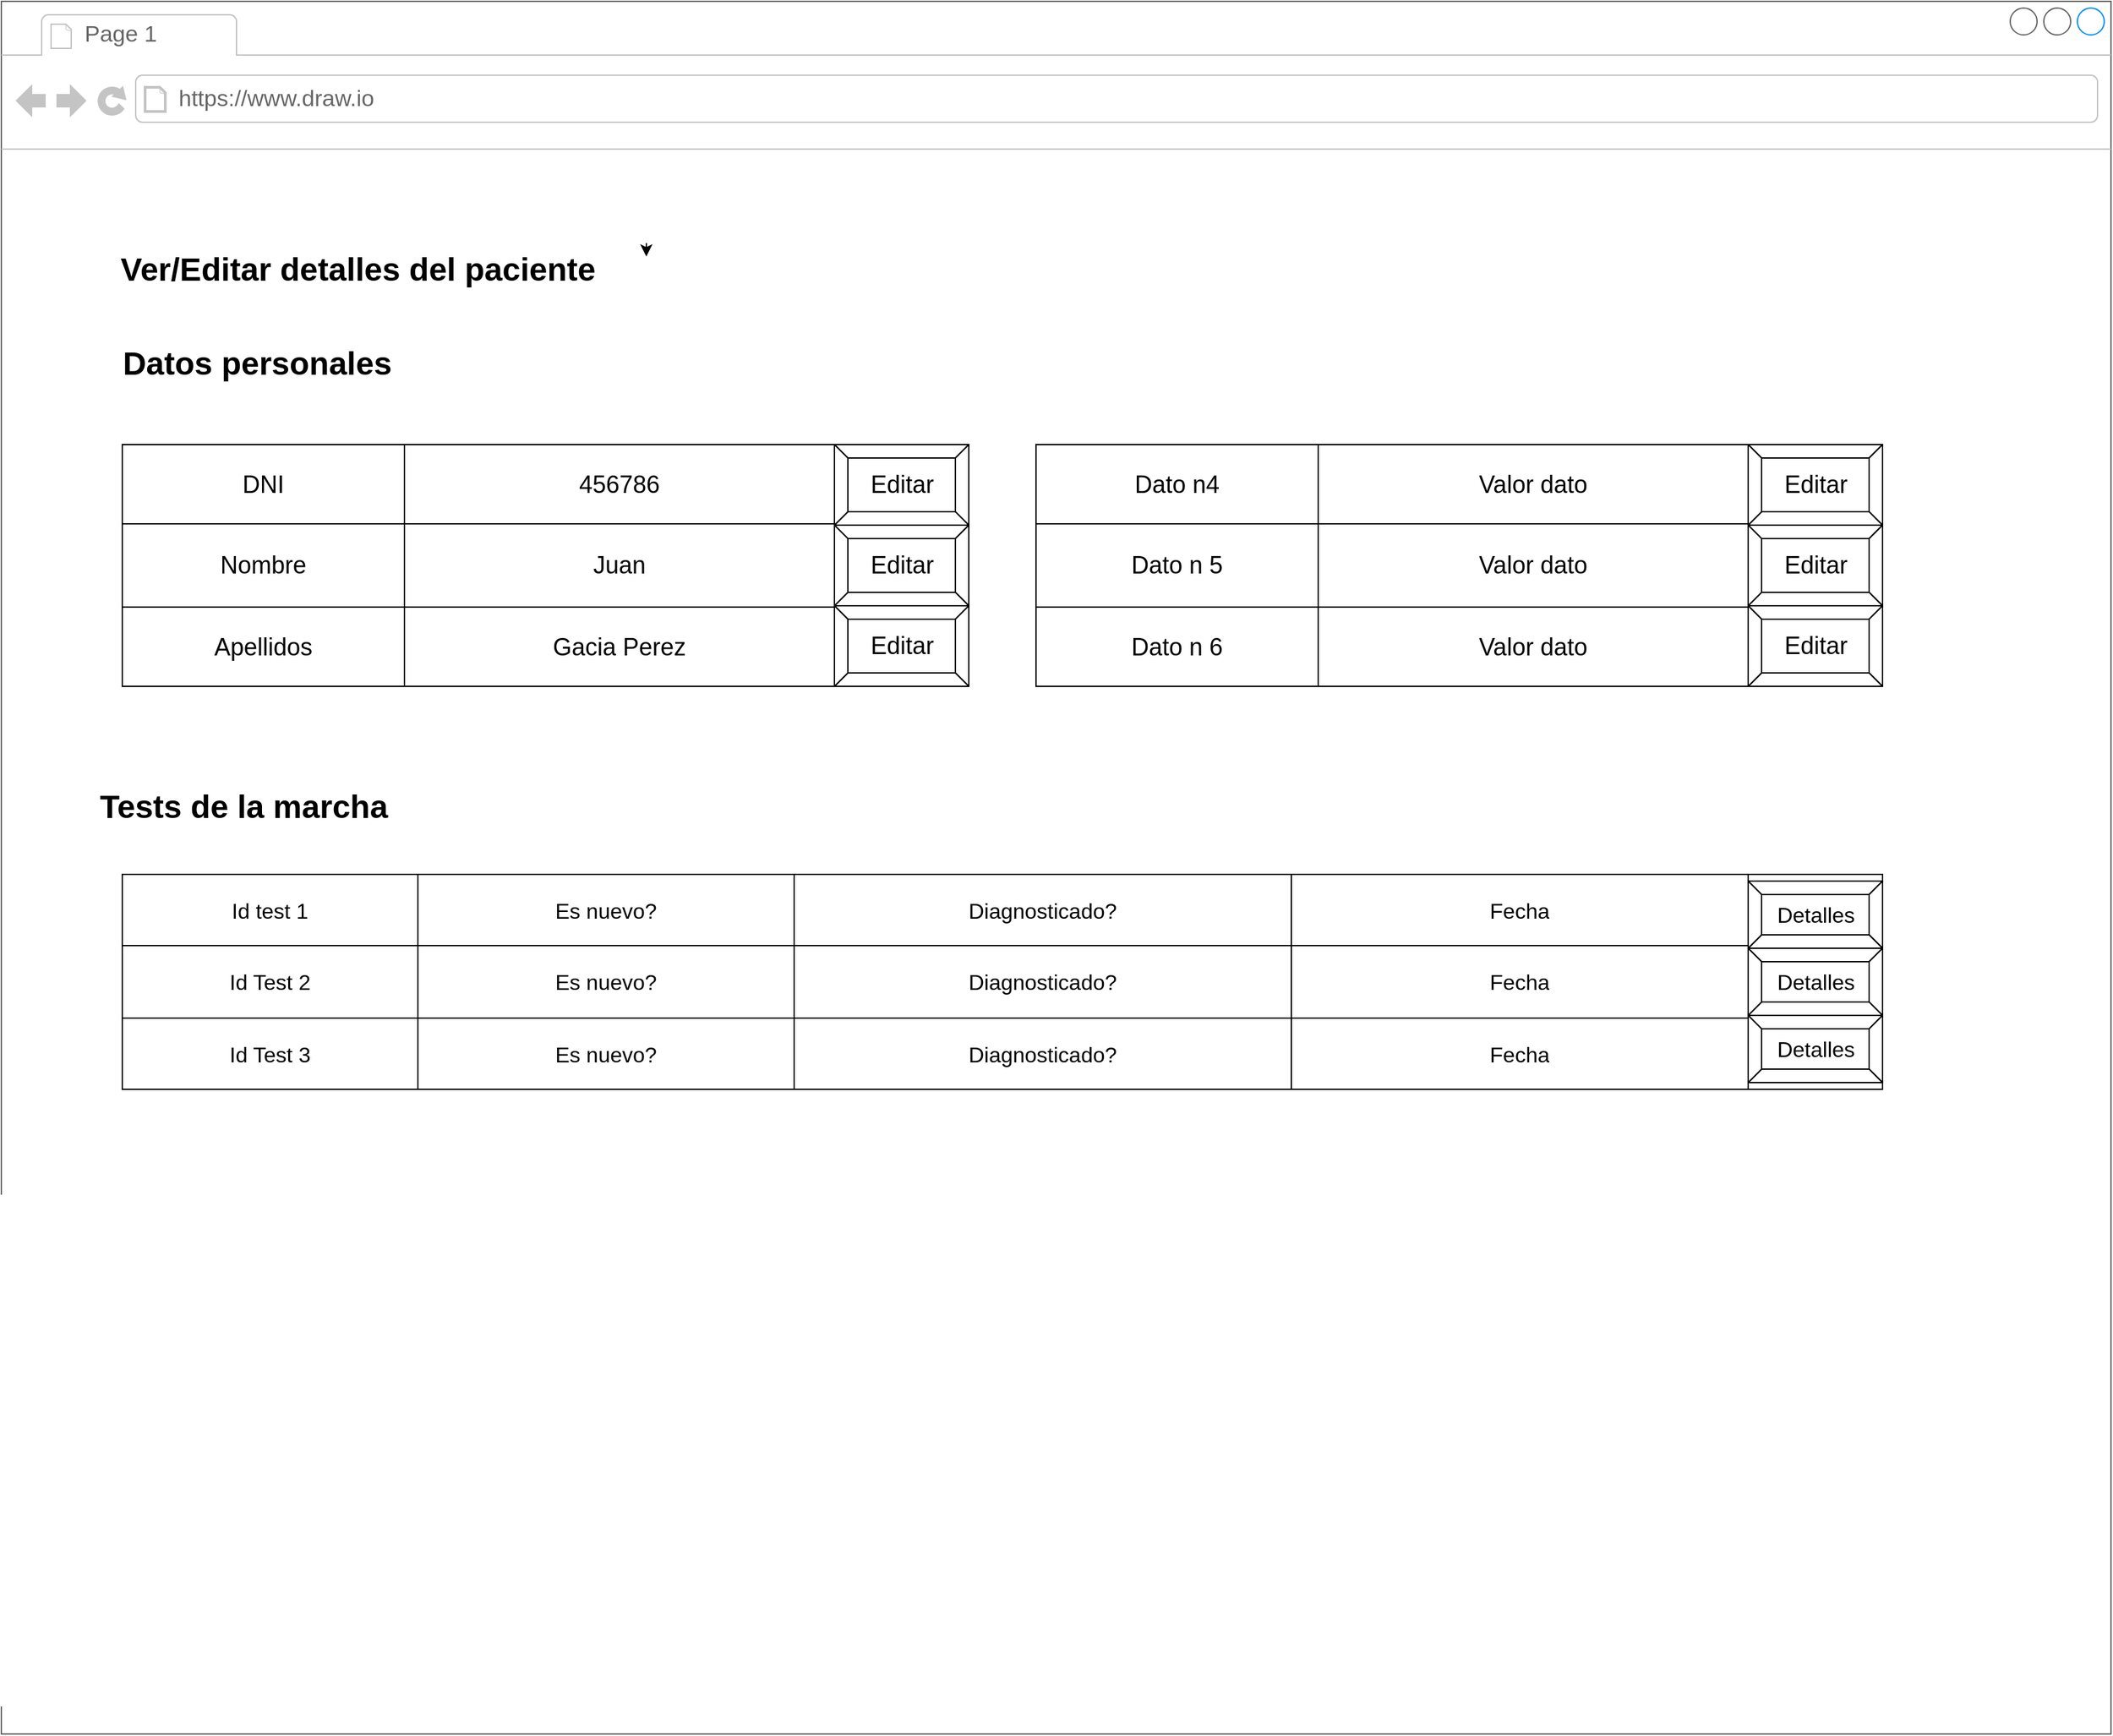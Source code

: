 <mxfile version="16.5.0" type="github">
  <diagram id="GlNpoR65qKVSwg_ja5b7" name="Page-1">
    <mxGraphModel dx="1530" dy="1064" grid="1" gridSize="10" guides="1" tooltips="1" connect="1" arrows="1" fold="1" page="1" pageScale="1" pageWidth="827" pageHeight="1169" math="0" shadow="0">
      <root>
        <mxCell id="0" />
        <mxCell id="1" parent="0" />
        <mxCell id="l-w22jun4BVGwJeJByUf-1" value="" style="strokeWidth=1;shadow=0;dashed=0;align=center;html=1;shape=mxgraph.mockup.containers.browserWindow;rSize=0;strokeColor=#666666;strokeColor2=#008cff;strokeColor3=#c4c4c4;mainText=,;recursiveResize=0;" parent="1" vertex="1">
          <mxGeometry x="590" y="90" width="1570" height="1290" as="geometry" />
        </mxCell>
        <mxCell id="l-w22jun4BVGwJeJByUf-2" value="Page 1" style="strokeWidth=1;shadow=0;dashed=0;align=center;html=1;shape=mxgraph.mockup.containers.anchor;fontSize=17;fontColor=#666666;align=left;" parent="l-w22jun4BVGwJeJByUf-1" vertex="1">
          <mxGeometry x="60" y="12" width="110" height="26" as="geometry" />
        </mxCell>
        <mxCell id="l-w22jun4BVGwJeJByUf-3" value="https://www.draw.io" style="strokeWidth=1;shadow=0;dashed=0;align=center;html=1;shape=mxgraph.mockup.containers.anchor;rSize=0;fontSize=17;fontColor=#666666;align=left;" parent="l-w22jun4BVGwJeJByUf-1" vertex="1">
          <mxGeometry x="130" y="60" width="250" height="26" as="geometry" />
        </mxCell>
        <mxCell id="l-w22jun4BVGwJeJByUf-4" value="Ver/Editar detalles del paciente" style="text;strokeColor=none;fillColor=none;html=1;fontSize=24;fontStyle=1;verticalAlign=middle;align=center;" parent="l-w22jun4BVGwJeJByUf-1" vertex="1">
          <mxGeometry x="50" y="180" width="430" height="40" as="geometry" />
        </mxCell>
        <mxCell id="l-w22jun4BVGwJeJByUf-5" style="edgeStyle=orthogonalEdgeStyle;rounded=0;orthogonalLoop=1;jettySize=auto;html=1;exitX=1;exitY=0;exitDx=0;exitDy=0;entryX=1;entryY=0.25;entryDx=0;entryDy=0;" parent="l-w22jun4BVGwJeJByUf-1" source="l-w22jun4BVGwJeJByUf-4" target="l-w22jun4BVGwJeJByUf-4" edge="1">
          <mxGeometry relative="1" as="geometry" />
        </mxCell>
        <mxCell id="l-w22jun4BVGwJeJByUf-20" value="" style="shape=table;html=1;whiteSpace=wrap;startSize=0;container=1;collapsible=0;childLayout=tableLayout;fontSize=18;" parent="l-w22jun4BVGwJeJByUf-1" vertex="1">
          <mxGeometry x="90" y="330" width="630" height="180" as="geometry" />
        </mxCell>
        <mxCell id="l-w22jun4BVGwJeJByUf-21" value="" style="shape=tableRow;horizontal=0;startSize=0;swimlaneHead=0;swimlaneBody=0;top=0;left=0;bottom=0;right=0;collapsible=0;dropTarget=0;fillColor=none;points=[[0,0.5],[1,0.5]];portConstraint=eastwest;fontSize=18;" parent="l-w22jun4BVGwJeJByUf-20" vertex="1">
          <mxGeometry width="630" height="59" as="geometry" />
        </mxCell>
        <mxCell id="l-w22jun4BVGwJeJByUf-22" value="DNI" style="shape=partialRectangle;html=1;whiteSpace=wrap;connectable=0;fillColor=none;top=0;left=0;bottom=0;right=0;overflow=hidden;fontSize=18;" parent="l-w22jun4BVGwJeJByUf-21" vertex="1">
          <mxGeometry width="210" height="59" as="geometry">
            <mxRectangle width="210" height="59" as="alternateBounds" />
          </mxGeometry>
        </mxCell>
        <mxCell id="l-w22jun4BVGwJeJByUf-23" value="456786" style="shape=partialRectangle;html=1;whiteSpace=wrap;connectable=0;fillColor=none;top=0;left=0;bottom=0;right=0;overflow=hidden;fontSize=18;" parent="l-w22jun4BVGwJeJByUf-21" vertex="1">
          <mxGeometry x="210" width="320" height="59" as="geometry">
            <mxRectangle width="320" height="59" as="alternateBounds" />
          </mxGeometry>
        </mxCell>
        <mxCell id="l-w22jun4BVGwJeJByUf-24" value="" style="shape=partialRectangle;html=1;whiteSpace=wrap;connectable=0;fillColor=none;top=0;left=0;bottom=0;right=0;overflow=hidden;fontSize=18;" parent="l-w22jun4BVGwJeJByUf-21" vertex="1">
          <mxGeometry x="530" width="100" height="59" as="geometry">
            <mxRectangle width="100" height="59" as="alternateBounds" />
          </mxGeometry>
        </mxCell>
        <mxCell id="l-w22jun4BVGwJeJByUf-25" value="" style="shape=tableRow;horizontal=0;startSize=0;swimlaneHead=0;swimlaneBody=0;top=0;left=0;bottom=0;right=0;collapsible=0;dropTarget=0;fillColor=none;points=[[0,0.5],[1,0.5]];portConstraint=eastwest;fontSize=18;" parent="l-w22jun4BVGwJeJByUf-20" vertex="1">
          <mxGeometry y="59" width="630" height="62" as="geometry" />
        </mxCell>
        <mxCell id="l-w22jun4BVGwJeJByUf-26" value="Nombre" style="shape=partialRectangle;html=1;whiteSpace=wrap;connectable=0;fillColor=none;top=0;left=0;bottom=0;right=0;overflow=hidden;fontSize=18;" parent="l-w22jun4BVGwJeJByUf-25" vertex="1">
          <mxGeometry width="210" height="62" as="geometry">
            <mxRectangle width="210" height="62" as="alternateBounds" />
          </mxGeometry>
        </mxCell>
        <mxCell id="l-w22jun4BVGwJeJByUf-27" value="Juan" style="shape=partialRectangle;html=1;whiteSpace=wrap;connectable=0;fillColor=none;top=0;left=0;bottom=0;right=0;overflow=hidden;fontSize=18;" parent="l-w22jun4BVGwJeJByUf-25" vertex="1">
          <mxGeometry x="210" width="320" height="62" as="geometry">
            <mxRectangle width="320" height="62" as="alternateBounds" />
          </mxGeometry>
        </mxCell>
        <mxCell id="l-w22jun4BVGwJeJByUf-28" value="" style="shape=partialRectangle;html=1;whiteSpace=wrap;connectable=0;fillColor=none;top=0;left=0;bottom=0;right=0;overflow=hidden;fontSize=18;" parent="l-w22jun4BVGwJeJByUf-25" vertex="1">
          <mxGeometry x="530" width="100" height="62" as="geometry">
            <mxRectangle width="100" height="62" as="alternateBounds" />
          </mxGeometry>
        </mxCell>
        <mxCell id="l-w22jun4BVGwJeJByUf-29" value="" style="shape=tableRow;horizontal=0;startSize=0;swimlaneHead=0;swimlaneBody=0;top=0;left=0;bottom=0;right=0;collapsible=0;dropTarget=0;fillColor=none;points=[[0,0.5],[1,0.5]];portConstraint=eastwest;fontSize=18;" parent="l-w22jun4BVGwJeJByUf-20" vertex="1">
          <mxGeometry y="121" width="630" height="59" as="geometry" />
        </mxCell>
        <mxCell id="l-w22jun4BVGwJeJByUf-30" value="Apellidos" style="shape=partialRectangle;html=1;whiteSpace=wrap;connectable=0;fillColor=none;top=0;left=0;bottom=0;right=0;overflow=hidden;fontSize=18;" parent="l-w22jun4BVGwJeJByUf-29" vertex="1">
          <mxGeometry width="210" height="59" as="geometry">
            <mxRectangle width="210" height="59" as="alternateBounds" />
          </mxGeometry>
        </mxCell>
        <mxCell id="l-w22jun4BVGwJeJByUf-31" value="Gacia Perez" style="shape=partialRectangle;html=1;whiteSpace=wrap;connectable=0;fillColor=none;top=0;left=0;bottom=0;right=0;overflow=hidden;fontSize=18;" parent="l-w22jun4BVGwJeJByUf-29" vertex="1">
          <mxGeometry x="210" width="320" height="59" as="geometry">
            <mxRectangle width="320" height="59" as="alternateBounds" />
          </mxGeometry>
        </mxCell>
        <mxCell id="l-w22jun4BVGwJeJByUf-32" value="&lt;span style=&quot;color: rgba(0 , 0 , 0 , 0) ; font-family: monospace ; font-size: 0px&quot;&gt;%3CmxGraphModel%3E%3Croot%3E%3CmxCell%20id%3D%220%22%2F%3E%3CmxCell%20id%3D%221%22%20parent%3D%220%22%2F%3E%3CmxCell%20id%3D%222%22%20value%3D%22Editar%22%20style%3D%22labelPosition%3Dcenter%3BverticalLabelPosition%3Dmiddle%3Balign%3Dcenter%3Bhtml%3D1%3Bshape%3Dmxgraph.basic.button%3Bdx%3D10%3BfontSize%3D18%3B%22%20vertex%3D%221%22%20parent%3D%221%22%3E%3CmxGeometry%20x%3D%22420%22%20y%3D%22380%22%20width%3D%22100%22%20height%3D%2260%22%20as%3D%22geometry%22%2F%3E%3C%2FmxCell%3E%3C%2Froot%3E%3C%2FmxGraphModel%3E&lt;/span&gt;" style="shape=partialRectangle;html=1;whiteSpace=wrap;connectable=0;fillColor=none;top=0;left=0;bottom=0;right=0;overflow=hidden;pointerEvents=1;fontSize=18;" parent="l-w22jun4BVGwJeJByUf-29" vertex="1">
          <mxGeometry x="530" width="100" height="59" as="geometry">
            <mxRectangle width="100" height="59" as="alternateBounds" />
          </mxGeometry>
        </mxCell>
        <mxCell id="l-w22jun4BVGwJeJByUf-33" value="Datos personales" style="text;strokeColor=none;fillColor=none;html=1;fontSize=24;fontStyle=1;verticalAlign=middle;align=center;" parent="l-w22jun4BVGwJeJByUf-1" vertex="1">
          <mxGeometry x="70" y="250" width="240" height="40" as="geometry" />
        </mxCell>
        <mxCell id="l-w22jun4BVGwJeJByUf-34" value="Editar" style="labelPosition=center;verticalLabelPosition=middle;align=center;html=1;shape=mxgraph.basic.button;dx=10;fontSize=18;" parent="l-w22jun4BVGwJeJByUf-1" vertex="1">
          <mxGeometry x="620" y="330" width="100" height="60" as="geometry" />
        </mxCell>
        <mxCell id="l-w22jun4BVGwJeJByUf-55" value="Editar" style="labelPosition=center;verticalLabelPosition=middle;align=center;html=1;shape=mxgraph.basic.button;dx=10;fontSize=18;" parent="l-w22jun4BVGwJeJByUf-1" vertex="1">
          <mxGeometry x="620" y="390" width="100" height="60" as="geometry" />
        </mxCell>
        <mxCell id="l-w22jun4BVGwJeJByUf-56" value="Editar" style="labelPosition=center;verticalLabelPosition=middle;align=center;html=1;shape=mxgraph.basic.button;dx=10;fontSize=18;" parent="l-w22jun4BVGwJeJByUf-1" vertex="1">
          <mxGeometry x="620" y="450" width="100" height="60" as="geometry" />
        </mxCell>
        <mxCell id="l-w22jun4BVGwJeJByUf-57" value="" style="shape=table;html=1;whiteSpace=wrap;startSize=0;container=1;collapsible=0;childLayout=tableLayout;fontSize=18;" parent="l-w22jun4BVGwJeJByUf-1" vertex="1">
          <mxGeometry x="770" y="330" width="630" height="180" as="geometry" />
        </mxCell>
        <mxCell id="l-w22jun4BVGwJeJByUf-58" value="" style="shape=tableRow;horizontal=0;startSize=0;swimlaneHead=0;swimlaneBody=0;top=0;left=0;bottom=0;right=0;collapsible=0;dropTarget=0;fillColor=none;points=[[0,0.5],[1,0.5]];portConstraint=eastwest;fontSize=18;" parent="l-w22jun4BVGwJeJByUf-57" vertex="1">
          <mxGeometry width="630" height="59" as="geometry" />
        </mxCell>
        <mxCell id="l-w22jun4BVGwJeJByUf-59" value="Dato n4" style="shape=partialRectangle;html=1;whiteSpace=wrap;connectable=0;fillColor=none;top=0;left=0;bottom=0;right=0;overflow=hidden;fontSize=18;" parent="l-w22jun4BVGwJeJByUf-58" vertex="1">
          <mxGeometry width="210" height="59" as="geometry">
            <mxRectangle width="210" height="59" as="alternateBounds" />
          </mxGeometry>
        </mxCell>
        <mxCell id="l-w22jun4BVGwJeJByUf-60" value="Valor dato" style="shape=partialRectangle;html=1;whiteSpace=wrap;connectable=0;fillColor=none;top=0;left=0;bottom=0;right=0;overflow=hidden;fontSize=18;" parent="l-w22jun4BVGwJeJByUf-58" vertex="1">
          <mxGeometry x="210" width="320" height="59" as="geometry">
            <mxRectangle width="320" height="59" as="alternateBounds" />
          </mxGeometry>
        </mxCell>
        <mxCell id="l-w22jun4BVGwJeJByUf-61" value="" style="shape=partialRectangle;html=1;whiteSpace=wrap;connectable=0;fillColor=none;top=0;left=0;bottom=0;right=0;overflow=hidden;fontSize=18;" parent="l-w22jun4BVGwJeJByUf-58" vertex="1">
          <mxGeometry x="530" width="100" height="59" as="geometry">
            <mxRectangle width="100" height="59" as="alternateBounds" />
          </mxGeometry>
        </mxCell>
        <mxCell id="l-w22jun4BVGwJeJByUf-62" value="" style="shape=tableRow;horizontal=0;startSize=0;swimlaneHead=0;swimlaneBody=0;top=0;left=0;bottom=0;right=0;collapsible=0;dropTarget=0;fillColor=none;points=[[0,0.5],[1,0.5]];portConstraint=eastwest;fontSize=18;" parent="l-w22jun4BVGwJeJByUf-57" vertex="1">
          <mxGeometry y="59" width="630" height="62" as="geometry" />
        </mxCell>
        <mxCell id="l-w22jun4BVGwJeJByUf-63" value="Dato n 5" style="shape=partialRectangle;html=1;whiteSpace=wrap;connectable=0;fillColor=none;top=0;left=0;bottom=0;right=0;overflow=hidden;fontSize=18;" parent="l-w22jun4BVGwJeJByUf-62" vertex="1">
          <mxGeometry width="210" height="62" as="geometry">
            <mxRectangle width="210" height="62" as="alternateBounds" />
          </mxGeometry>
        </mxCell>
        <mxCell id="l-w22jun4BVGwJeJByUf-64" value="Valor dato" style="shape=partialRectangle;html=1;whiteSpace=wrap;connectable=0;fillColor=none;top=0;left=0;bottom=0;right=0;overflow=hidden;fontSize=18;" parent="l-w22jun4BVGwJeJByUf-62" vertex="1">
          <mxGeometry x="210" width="320" height="62" as="geometry">
            <mxRectangle width="320" height="62" as="alternateBounds" />
          </mxGeometry>
        </mxCell>
        <mxCell id="l-w22jun4BVGwJeJByUf-65" value="" style="shape=partialRectangle;html=1;whiteSpace=wrap;connectable=0;fillColor=none;top=0;left=0;bottom=0;right=0;overflow=hidden;fontSize=18;" parent="l-w22jun4BVGwJeJByUf-62" vertex="1">
          <mxGeometry x="530" width="100" height="62" as="geometry">
            <mxRectangle width="100" height="62" as="alternateBounds" />
          </mxGeometry>
        </mxCell>
        <mxCell id="l-w22jun4BVGwJeJByUf-66" value="" style="shape=tableRow;horizontal=0;startSize=0;swimlaneHead=0;swimlaneBody=0;top=0;left=0;bottom=0;right=0;collapsible=0;dropTarget=0;fillColor=none;points=[[0,0.5],[1,0.5]];portConstraint=eastwest;fontSize=18;" parent="l-w22jun4BVGwJeJByUf-57" vertex="1">
          <mxGeometry y="121" width="630" height="59" as="geometry" />
        </mxCell>
        <mxCell id="l-w22jun4BVGwJeJByUf-67" value="Dato n 6" style="shape=partialRectangle;html=1;whiteSpace=wrap;connectable=0;fillColor=none;top=0;left=0;bottom=0;right=0;overflow=hidden;fontSize=18;" parent="l-w22jun4BVGwJeJByUf-66" vertex="1">
          <mxGeometry width="210" height="59" as="geometry">
            <mxRectangle width="210" height="59" as="alternateBounds" />
          </mxGeometry>
        </mxCell>
        <mxCell id="l-w22jun4BVGwJeJByUf-68" value="Valor dato" style="shape=partialRectangle;html=1;whiteSpace=wrap;connectable=0;fillColor=none;top=0;left=0;bottom=0;right=0;overflow=hidden;fontSize=18;" parent="l-w22jun4BVGwJeJByUf-66" vertex="1">
          <mxGeometry x="210" width="320" height="59" as="geometry">
            <mxRectangle width="320" height="59" as="alternateBounds" />
          </mxGeometry>
        </mxCell>
        <mxCell id="l-w22jun4BVGwJeJByUf-69" value="&lt;span style=&quot;color: rgba(0 , 0 , 0 , 0) ; font-family: monospace ; font-size: 0px&quot;&gt;%3CmxGraphModel%3E%3Croot%3E%3CmxCell%20id%3D%220%22%2F%3E%3CmxCell%20id%3D%221%22%20parent%3D%220%22%2F%3E%3CmxCell%20id%3D%222%22%20value%3D%22Editar%22%20style%3D%22labelPosition%3Dcenter%3BverticalLabelPosition%3Dmiddle%3Balign%3Dcenter%3Bhtml%3D1%3Bshape%3Dmxgraph.basic.button%3Bdx%3D10%3BfontSize%3D18%3B%22%20vertex%3D%221%22%20parent%3D%221%22%3E%3CmxGeometry%20x%3D%22420%22%20y%3D%22380%22%20width%3D%22100%22%20height%3D%2260%22%20as%3D%22geometry%22%2F%3E%3C%2FmxCell%3E%3C%2Froot%3E%3C%2FmxGraphModel%3E&lt;/span&gt;" style="shape=partialRectangle;html=1;whiteSpace=wrap;connectable=0;fillColor=none;top=0;left=0;bottom=0;right=0;overflow=hidden;pointerEvents=1;fontSize=18;" parent="l-w22jun4BVGwJeJByUf-66" vertex="1">
          <mxGeometry x="530" width="100" height="59" as="geometry">
            <mxRectangle width="100" height="59" as="alternateBounds" />
          </mxGeometry>
        </mxCell>
        <mxCell id="l-w22jun4BVGwJeJByUf-70" value="Editar" style="labelPosition=center;verticalLabelPosition=middle;align=center;html=1;shape=mxgraph.basic.button;dx=10;fontSize=18;" parent="l-w22jun4BVGwJeJByUf-1" vertex="1">
          <mxGeometry x="1300" y="330" width="100" height="60" as="geometry" />
        </mxCell>
        <mxCell id="l-w22jun4BVGwJeJByUf-71" value="Editar" style="labelPosition=center;verticalLabelPosition=middle;align=center;html=1;shape=mxgraph.basic.button;dx=10;fontSize=18;" parent="l-w22jun4BVGwJeJByUf-1" vertex="1">
          <mxGeometry x="1300" y="390" width="100" height="60" as="geometry" />
        </mxCell>
        <mxCell id="l-w22jun4BVGwJeJByUf-72" value="Editar" style="labelPosition=center;verticalLabelPosition=middle;align=center;html=1;shape=mxgraph.basic.button;dx=10;fontSize=18;" parent="l-w22jun4BVGwJeJByUf-1" vertex="1">
          <mxGeometry x="1300" y="450" width="100" height="60" as="geometry" />
        </mxCell>
        <mxCell id="oyDt2zAMzGwHhHECyMGo-1" value="Tests de la marcha" style="text;strokeColor=none;fillColor=none;html=1;fontSize=24;fontStyle=1;verticalAlign=middle;align=center;" parent="l-w22jun4BVGwJeJByUf-1" vertex="1">
          <mxGeometry x="70" y="580" width="220" height="40" as="geometry" />
        </mxCell>
        <mxCell id="oyDt2zAMzGwHhHECyMGo-2" value="" style="shape=table;html=1;whiteSpace=wrap;startSize=0;container=1;collapsible=0;childLayout=tableLayout;" parent="l-w22jun4BVGwJeJByUf-1" vertex="1">
          <mxGeometry x="90" y="650" width="1310" height="160" as="geometry" />
        </mxCell>
        <mxCell id="oyDt2zAMzGwHhHECyMGo-3" value="" style="shape=tableRow;horizontal=0;startSize=0;swimlaneHead=0;swimlaneBody=0;top=0;left=0;bottom=0;right=0;collapsible=0;dropTarget=0;fillColor=none;points=[[0,0.5],[1,0.5]];portConstraint=eastwest;" parent="oyDt2zAMzGwHhHECyMGo-2" vertex="1">
          <mxGeometry width="1310" height="53" as="geometry" />
        </mxCell>
        <mxCell id="oyDt2zAMzGwHhHECyMGo-4" value="&lt;font style=&quot;font-size: 16px&quot;&gt;Id test 1&lt;/font&gt;" style="shape=partialRectangle;html=1;whiteSpace=wrap;connectable=0;fillColor=none;top=0;left=0;bottom=0;right=0;overflow=hidden;" parent="oyDt2zAMzGwHhHECyMGo-3" vertex="1">
          <mxGeometry width="220" height="53" as="geometry">
            <mxRectangle width="220" height="53" as="alternateBounds" />
          </mxGeometry>
        </mxCell>
        <mxCell id="oyDt2zAMzGwHhHECyMGo-6" value="&lt;font style=&quot;font-size: 16px&quot;&gt;Es nuevo?&lt;/font&gt;" style="shape=partialRectangle;html=1;whiteSpace=wrap;connectable=0;fillColor=none;top=0;left=0;bottom=0;right=0;overflow=hidden;" parent="oyDt2zAMzGwHhHECyMGo-3" vertex="1">
          <mxGeometry x="220" width="280" height="53" as="geometry">
            <mxRectangle width="280" height="53" as="alternateBounds" />
          </mxGeometry>
        </mxCell>
        <mxCell id="w3fxoEsj4uzUZ0huqSAY-7" value="&lt;font style=&quot;font-size: 16px&quot;&gt;Diagnosticado?&lt;/font&gt;" style="shape=partialRectangle;html=1;whiteSpace=wrap;connectable=0;fillColor=none;top=0;left=0;bottom=0;right=0;overflow=hidden;" parent="oyDt2zAMzGwHhHECyMGo-3" vertex="1">
          <mxGeometry x="500" width="370" height="53" as="geometry">
            <mxRectangle width="370" height="53" as="alternateBounds" />
          </mxGeometry>
        </mxCell>
        <mxCell id="w3fxoEsj4uzUZ0huqSAY-10" value="&lt;font style=&quot;font-size: 16px&quot;&gt;Fecha&lt;/font&gt;" style="shape=partialRectangle;html=1;whiteSpace=wrap;connectable=0;fillColor=none;top=0;left=0;bottom=0;right=0;overflow=hidden;" parent="oyDt2zAMzGwHhHECyMGo-3" vertex="1">
          <mxGeometry x="870" width="340" height="53" as="geometry">
            <mxRectangle width="340" height="53" as="alternateBounds" />
          </mxGeometry>
        </mxCell>
        <mxCell id="w3fxoEsj4uzUZ0huqSAY-13" style="shape=partialRectangle;html=1;whiteSpace=wrap;connectable=0;fillColor=none;top=0;left=0;bottom=0;right=0;overflow=hidden;" parent="oyDt2zAMzGwHhHECyMGo-3" vertex="1">
          <mxGeometry x="1210" width="100" height="53" as="geometry">
            <mxRectangle width="100" height="53" as="alternateBounds" />
          </mxGeometry>
        </mxCell>
        <mxCell id="oyDt2zAMzGwHhHECyMGo-7" value="" style="shape=tableRow;horizontal=0;startSize=0;swimlaneHead=0;swimlaneBody=0;top=0;left=0;bottom=0;right=0;collapsible=0;dropTarget=0;fillColor=none;points=[[0,0.5],[1,0.5]];portConstraint=eastwest;" parent="oyDt2zAMzGwHhHECyMGo-2" vertex="1">
          <mxGeometry y="53" width="1310" height="54" as="geometry" />
        </mxCell>
        <mxCell id="oyDt2zAMzGwHhHECyMGo-8" value="&lt;font style=&quot;font-size: 16px&quot;&gt;Id Test 2&lt;/font&gt;" style="shape=partialRectangle;html=1;whiteSpace=wrap;connectable=0;fillColor=none;top=0;left=0;bottom=0;right=0;overflow=hidden;" parent="oyDt2zAMzGwHhHECyMGo-7" vertex="1">
          <mxGeometry width="220" height="54" as="geometry">
            <mxRectangle width="220" height="54" as="alternateBounds" />
          </mxGeometry>
        </mxCell>
        <mxCell id="oyDt2zAMzGwHhHECyMGo-10" value="&lt;font style=&quot;font-size: 16px&quot;&gt;Es nuevo?&lt;/font&gt;" style="shape=partialRectangle;html=1;whiteSpace=wrap;connectable=0;fillColor=none;top=0;left=0;bottom=0;right=0;overflow=hidden;" parent="oyDt2zAMzGwHhHECyMGo-7" vertex="1">
          <mxGeometry x="220" width="280" height="54" as="geometry">
            <mxRectangle width="280" height="54" as="alternateBounds" />
          </mxGeometry>
        </mxCell>
        <mxCell id="w3fxoEsj4uzUZ0huqSAY-8" value="&lt;font style=&quot;font-size: 16px&quot;&gt;Diagnosticado?&lt;/font&gt;" style="shape=partialRectangle;html=1;whiteSpace=wrap;connectable=0;fillColor=none;top=0;left=0;bottom=0;right=0;overflow=hidden;" parent="oyDt2zAMzGwHhHECyMGo-7" vertex="1">
          <mxGeometry x="500" width="370" height="54" as="geometry">
            <mxRectangle width="370" height="54" as="alternateBounds" />
          </mxGeometry>
        </mxCell>
        <mxCell id="w3fxoEsj4uzUZ0huqSAY-11" value="&lt;font style=&quot;font-size: 16px&quot;&gt;Fecha&lt;/font&gt;" style="shape=partialRectangle;html=1;whiteSpace=wrap;connectable=0;fillColor=none;top=0;left=0;bottom=0;right=0;overflow=hidden;" parent="oyDt2zAMzGwHhHECyMGo-7" vertex="1">
          <mxGeometry x="870" width="340" height="54" as="geometry">
            <mxRectangle width="340" height="54" as="alternateBounds" />
          </mxGeometry>
        </mxCell>
        <mxCell id="w3fxoEsj4uzUZ0huqSAY-14" style="shape=partialRectangle;html=1;whiteSpace=wrap;connectable=0;fillColor=none;top=0;left=0;bottom=0;right=0;overflow=hidden;" parent="oyDt2zAMzGwHhHECyMGo-7" vertex="1">
          <mxGeometry x="1210" width="100" height="54" as="geometry">
            <mxRectangle width="100" height="54" as="alternateBounds" />
          </mxGeometry>
        </mxCell>
        <mxCell id="oyDt2zAMzGwHhHECyMGo-11" value="" style="shape=tableRow;horizontal=0;startSize=0;swimlaneHead=0;swimlaneBody=0;top=0;left=0;bottom=0;right=0;collapsible=0;dropTarget=0;fillColor=none;points=[[0,0.5],[1,0.5]];portConstraint=eastwest;" parent="oyDt2zAMzGwHhHECyMGo-2" vertex="1">
          <mxGeometry y="107" width="1310" height="53" as="geometry" />
        </mxCell>
        <mxCell id="oyDt2zAMzGwHhHECyMGo-12" value="&lt;font style=&quot;font-size: 16px&quot;&gt;Id Test 3&lt;/font&gt;" style="shape=partialRectangle;html=1;whiteSpace=wrap;connectable=0;fillColor=none;top=0;left=0;bottom=0;right=0;overflow=hidden;" parent="oyDt2zAMzGwHhHECyMGo-11" vertex="1">
          <mxGeometry width="220" height="53" as="geometry">
            <mxRectangle width="220" height="53" as="alternateBounds" />
          </mxGeometry>
        </mxCell>
        <mxCell id="oyDt2zAMzGwHhHECyMGo-14" value="&lt;font style=&quot;font-size: 16px&quot;&gt;Es nuevo?&lt;/font&gt;" style="shape=partialRectangle;html=1;whiteSpace=wrap;connectable=0;fillColor=none;top=0;left=0;bottom=0;right=0;overflow=hidden;pointerEvents=1;" parent="oyDt2zAMzGwHhHECyMGo-11" vertex="1">
          <mxGeometry x="220" width="280" height="53" as="geometry">
            <mxRectangle width="280" height="53" as="alternateBounds" />
          </mxGeometry>
        </mxCell>
        <mxCell id="w3fxoEsj4uzUZ0huqSAY-9" value="&lt;font style=&quot;font-size: 16px&quot;&gt;Diagnosticado?&lt;/font&gt;" style="shape=partialRectangle;html=1;whiteSpace=wrap;connectable=0;fillColor=none;top=0;left=0;bottom=0;right=0;overflow=hidden;pointerEvents=1;" parent="oyDt2zAMzGwHhHECyMGo-11" vertex="1">
          <mxGeometry x="500" width="370" height="53" as="geometry">
            <mxRectangle width="370" height="53" as="alternateBounds" />
          </mxGeometry>
        </mxCell>
        <mxCell id="w3fxoEsj4uzUZ0huqSAY-12" value="&lt;font style=&quot;font-size: 16px&quot;&gt;Fecha&lt;/font&gt;" style="shape=partialRectangle;html=1;whiteSpace=wrap;connectable=0;fillColor=none;top=0;left=0;bottom=0;right=0;overflow=hidden;pointerEvents=1;" parent="oyDt2zAMzGwHhHECyMGo-11" vertex="1">
          <mxGeometry x="870" width="340" height="53" as="geometry">
            <mxRectangle width="340" height="53" as="alternateBounds" />
          </mxGeometry>
        </mxCell>
        <mxCell id="w3fxoEsj4uzUZ0huqSAY-15" style="shape=partialRectangle;html=1;whiteSpace=wrap;connectable=0;fillColor=none;top=0;left=0;bottom=0;right=0;overflow=hidden;pointerEvents=1;" parent="oyDt2zAMzGwHhHECyMGo-11" vertex="1">
          <mxGeometry x="1210" width="100" height="53" as="geometry">
            <mxRectangle width="100" height="53" as="alternateBounds" />
          </mxGeometry>
        </mxCell>
        <mxCell id="oyDt2zAMzGwHhHECyMGo-16" value="&lt;font style=&quot;font-size: 16px&quot;&gt;Detalles&lt;/font&gt;" style="labelPosition=center;verticalLabelPosition=middle;align=center;html=1;shape=mxgraph.basic.button;dx=10;fontSize=16;" parent="l-w22jun4BVGwJeJByUf-1" vertex="1">
          <mxGeometry x="1300" y="655" width="100" height="50" as="geometry" />
        </mxCell>
        <mxCell id="oyDt2zAMzGwHhHECyMGo-18" value="&lt;font style=&quot;font-size: 16px&quot;&gt;Detalles&lt;/font&gt;" style="labelPosition=center;verticalLabelPosition=middle;align=center;html=1;shape=mxgraph.basic.button;dx=10;fontSize=16;" parent="l-w22jun4BVGwJeJByUf-1" vertex="1">
          <mxGeometry x="1300" y="755" width="100" height="50" as="geometry" />
        </mxCell>
        <mxCell id="oyDt2zAMzGwHhHECyMGo-17" value="&lt;font style=&quot;font-size: 16px&quot;&gt;Detalles&lt;/font&gt;" style="labelPosition=center;verticalLabelPosition=middle;align=center;html=1;shape=mxgraph.basic.button;dx=10;fontSize=16;" parent="l-w22jun4BVGwJeJByUf-1" vertex="1">
          <mxGeometry x="1300" y="705" width="100" height="50" as="geometry" />
        </mxCell>
      </root>
    </mxGraphModel>
  </diagram>
</mxfile>
